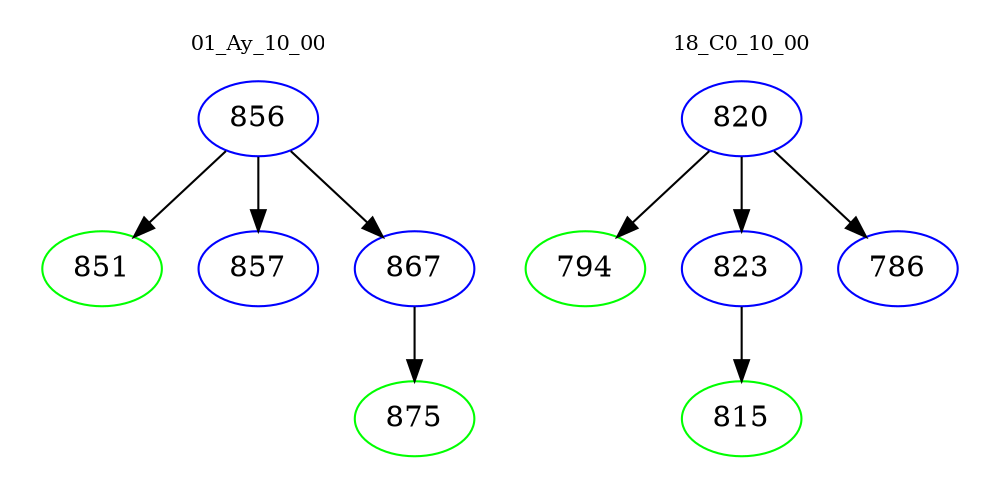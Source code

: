 digraph{
subgraph cluster_0 {
color = white
label = "01_Ay_10_00";
fontsize=10;
T0_856 [label="856", color="blue"]
T0_856 -> T0_851 [color="black"]
T0_851 [label="851", color="green"]
T0_856 -> T0_857 [color="black"]
T0_857 [label="857", color="blue"]
T0_856 -> T0_867 [color="black"]
T0_867 [label="867", color="blue"]
T0_867 -> T0_875 [color="black"]
T0_875 [label="875", color="green"]
}
subgraph cluster_1 {
color = white
label = "18_C0_10_00";
fontsize=10;
T1_820 [label="820", color="blue"]
T1_820 -> T1_794 [color="black"]
T1_794 [label="794", color="green"]
T1_820 -> T1_823 [color="black"]
T1_823 [label="823", color="blue"]
T1_823 -> T1_815 [color="black"]
T1_815 [label="815", color="green"]
T1_820 -> T1_786 [color="black"]
T1_786 [label="786", color="blue"]
}
}
